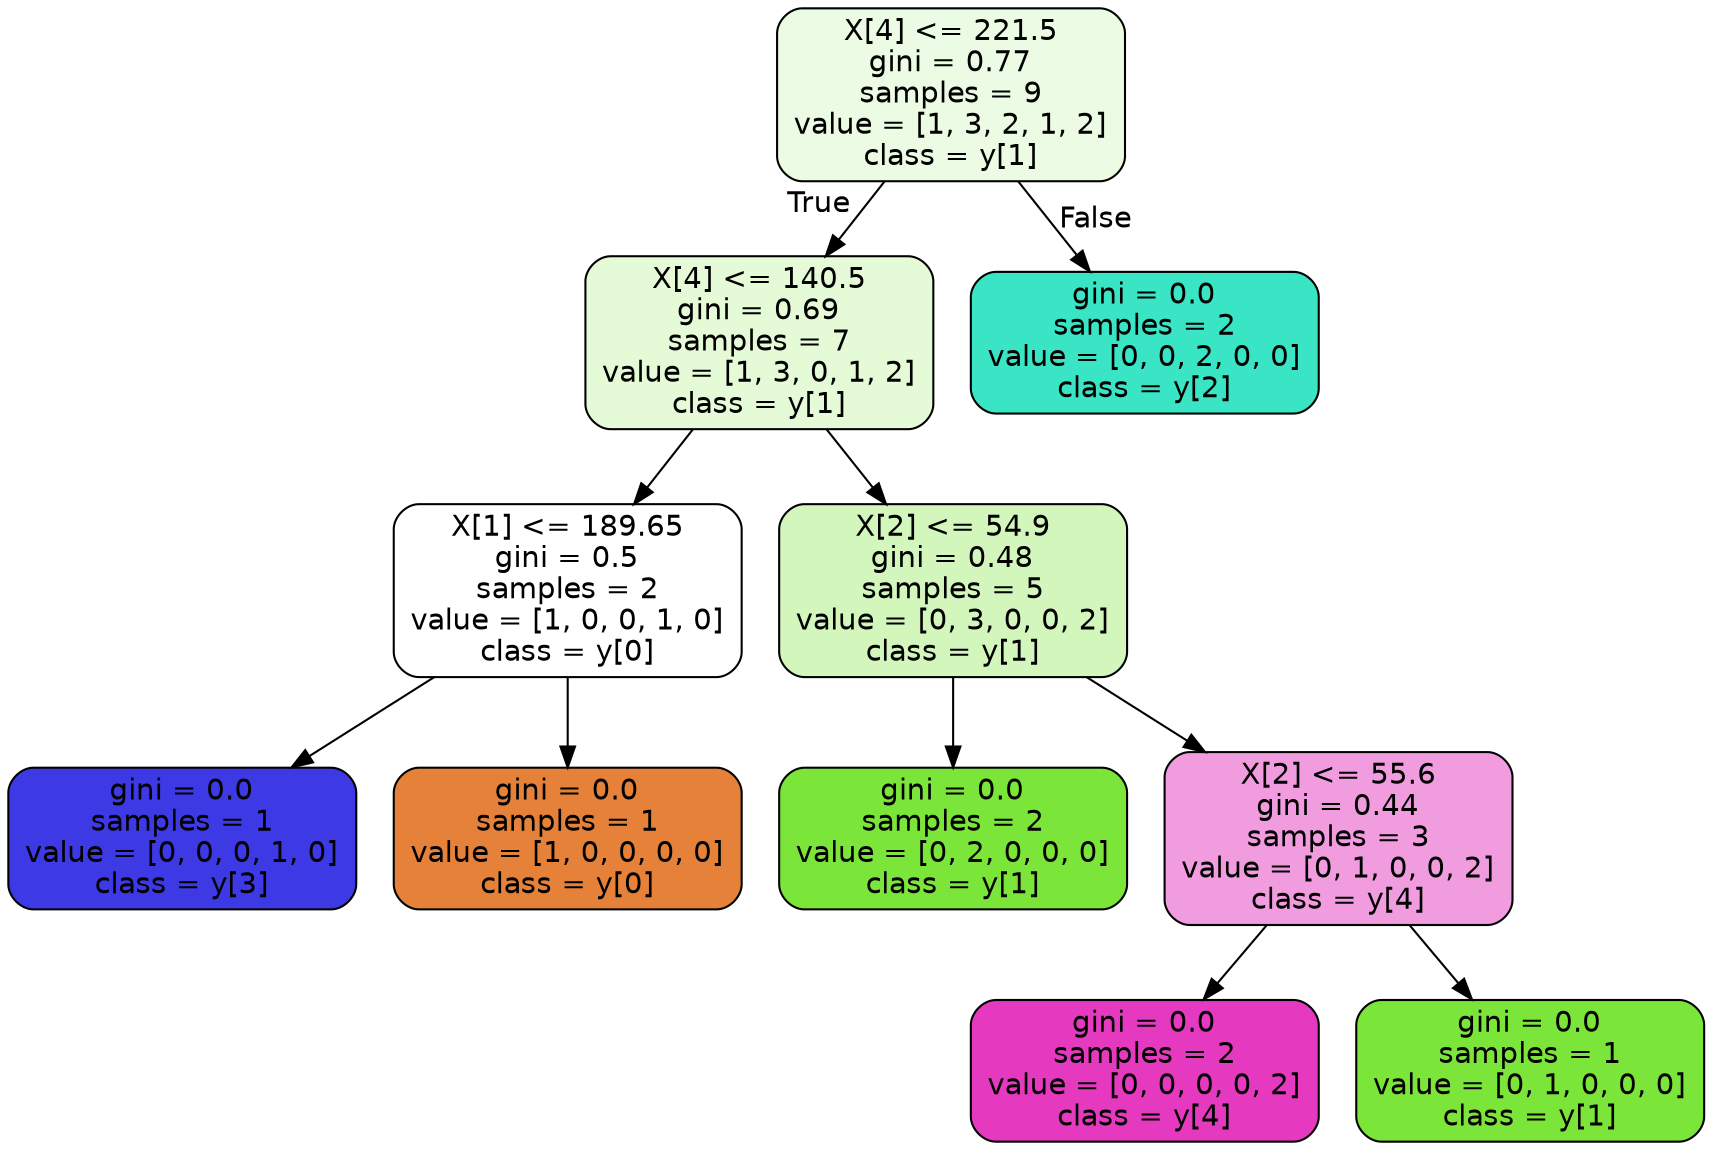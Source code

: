 digraph Tree {
node [shape=box, style="filled, rounded", color="black", fontname=helvetica] ;
edge [fontname=helvetica] ;
0 [label="X[4] <= 221.5\ngini = 0.77\nsamples = 9\nvalue = [1, 3, 2, 1, 2]\nclass = y[1]", fillcolor="#ecfbe3"] ;
1 [label="X[4] <= 140.5\ngini = 0.69\nsamples = 7\nvalue = [1, 3, 0, 1, 2]\nclass = y[1]", fillcolor="#e5fad7"] ;
0 -> 1 [labeldistance=2.5, labelangle=45, headlabel="True"] ;
2 [label="X[1] <= 189.65\ngini = 0.5\nsamples = 2\nvalue = [1, 0, 0, 1, 0]\nclass = y[0]", fillcolor="#ffffff"] ;
1 -> 2 ;
3 [label="gini = 0.0\nsamples = 1\nvalue = [0, 0, 0, 1, 0]\nclass = y[3]", fillcolor="#3c39e5"] ;
2 -> 3 ;
4 [label="gini = 0.0\nsamples = 1\nvalue = [1, 0, 0, 0, 0]\nclass = y[0]", fillcolor="#e58139"] ;
2 -> 4 ;
5 [label="X[2] <= 54.9\ngini = 0.48\nsamples = 5\nvalue = [0, 3, 0, 0, 2]\nclass = y[1]", fillcolor="#d3f6bd"] ;
1 -> 5 ;
6 [label="gini = 0.0\nsamples = 2\nvalue = [0, 2, 0, 0, 0]\nclass = y[1]", fillcolor="#7be539"] ;
5 -> 6 ;
7 [label="X[2] <= 55.6\ngini = 0.44\nsamples = 3\nvalue = [0, 1, 0, 0, 2]\nclass = y[4]", fillcolor="#f29ce0"] ;
5 -> 7 ;
8 [label="gini = 0.0\nsamples = 2\nvalue = [0, 0, 0, 0, 2]\nclass = y[4]", fillcolor="#e539c0"] ;
7 -> 8 ;
9 [label="gini = 0.0\nsamples = 1\nvalue = [0, 1, 0, 0, 0]\nclass = y[1]", fillcolor="#7be539"] ;
7 -> 9 ;
10 [label="gini = 0.0\nsamples = 2\nvalue = [0, 0, 2, 0, 0]\nclass = y[2]", fillcolor="#39e5c5"] ;
0 -> 10 [labeldistance=2.5, labelangle=-45, headlabel="False"] ;
}